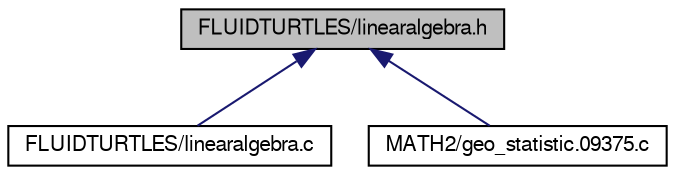 digraph "FLUIDTURTLES/linearalgebra.h"
{
  bgcolor="transparent";
  edge [fontname="FreeSans",fontsize="10",labelfontname="FreeSans",labelfontsize="10"];
  node [fontname="FreeSans",fontsize="10",shape=record];
  Node1 [label="FLUIDTURTLES/linearalgebra.h",height=0.2,width=0.4,color="black", fillcolor="grey75", style="filled" fontcolor="black"];
  Node1 -> Node2 [dir="back",color="midnightblue",fontsize="10",style="solid",fontname="FreeSans"];
  Node2 [label="FLUIDTURTLES/linearalgebra.c",height=0.2,width=0.4,color="black",URL="$linearalgebra_8c.html"];
  Node1 -> Node3 [dir="back",color="midnightblue",fontsize="10",style="solid",fontname="FreeSans"];
  Node3 [label="MATH2/geo_statistic.09375.c",height=0.2,width=0.4,color="black",URL="$geo__statistic_809375_8c.html"];
}
